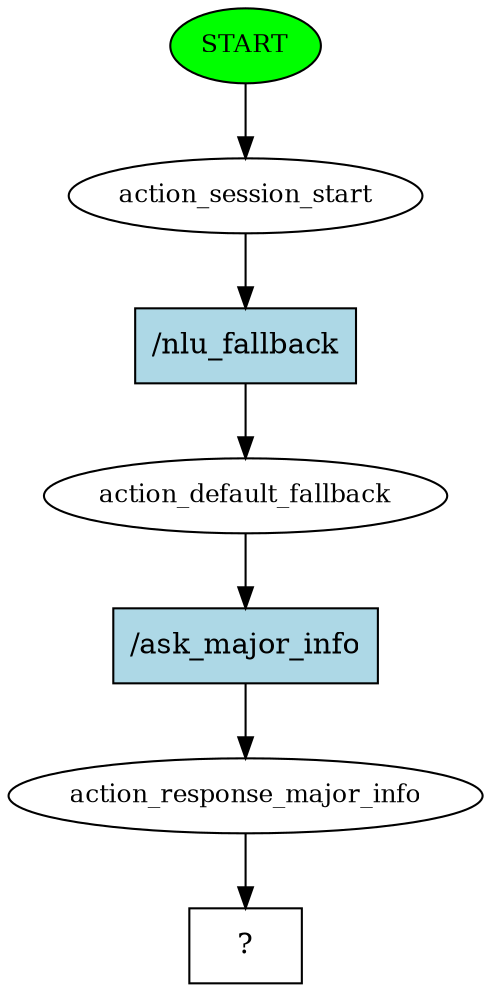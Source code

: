 digraph  {
0 [class="start active", fillcolor=green, fontsize=12, label=START, style=filled];
1 [class=active, fontsize=12, label=action_session_start];
2 [class=active, fontsize=12, label=action_default_fallback];
3 [class=active, fontsize=12, label=action_response_major_info];
4 [class="intent dashed active", label="  ?  ", shape=rect];
5 [class="intent active", fillcolor=lightblue, label="/nlu_fallback", shape=rect, style=filled];
6 [class="intent active", fillcolor=lightblue, label="/ask_major_info", shape=rect, style=filled];
0 -> 1  [class=active, key=NONE, label=""];
1 -> 5  [class=active, key=0];
2 -> 6  [class=active, key=0];
3 -> 4  [class=active, key=NONE, label=""];
5 -> 2  [class=active, key=0];
6 -> 3  [class=active, key=0];
}

